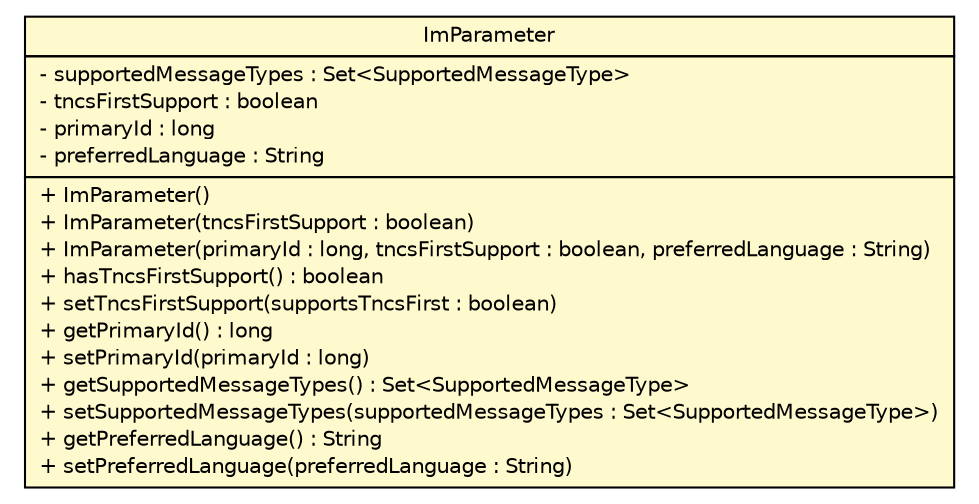 #!/usr/local/bin/dot
#
# Class diagram 
# Generated by UMLGraph version R5_6 (http://www.umlgraph.org/)
#

digraph G {
	edge [fontname="Helvetica",fontsize=10,labelfontname="Helvetica",labelfontsize=10];
	node [fontname="Helvetica",fontsize=10,shape=plaintext];
	nodesep=0.25;
	ranksep=0.5;
	// de.hsbremen.tc.tnc.im.adapter.ImParameter
	c3753 [label=<<table title="de.hsbremen.tc.tnc.im.adapter.ImParameter" border="0" cellborder="1" cellspacing="0" cellpadding="2" port="p" bgcolor="lemonChiffon" href="./ImParameter.html">
		<tr><td><table border="0" cellspacing="0" cellpadding="1">
<tr><td align="center" balign="center"> ImParameter </td></tr>
		</table></td></tr>
		<tr><td><table border="0" cellspacing="0" cellpadding="1">
<tr><td align="left" balign="left"> - supportedMessageTypes : Set&lt;SupportedMessageType&gt; </td></tr>
<tr><td align="left" balign="left"> - tncsFirstSupport : boolean </td></tr>
<tr><td align="left" balign="left"> - primaryId : long </td></tr>
<tr><td align="left" balign="left"> - preferredLanguage : String </td></tr>
		</table></td></tr>
		<tr><td><table border="0" cellspacing="0" cellpadding="1">
<tr><td align="left" balign="left"> + ImParameter() </td></tr>
<tr><td align="left" balign="left"> + ImParameter(tncsFirstSupport : boolean) </td></tr>
<tr><td align="left" balign="left"> + ImParameter(primaryId : long, tncsFirstSupport : boolean, preferredLanguage : String) </td></tr>
<tr><td align="left" balign="left"> + hasTncsFirstSupport() : boolean </td></tr>
<tr><td align="left" balign="left"> + setTncsFirstSupport(supportsTncsFirst : boolean) </td></tr>
<tr><td align="left" balign="left"> + getPrimaryId() : long </td></tr>
<tr><td align="left" balign="left"> + setPrimaryId(primaryId : long) </td></tr>
<tr><td align="left" balign="left"> + getSupportedMessageTypes() : Set&lt;SupportedMessageType&gt; </td></tr>
<tr><td align="left" balign="left"> + setSupportedMessageTypes(supportedMessageTypes : Set&lt;SupportedMessageType&gt;) </td></tr>
<tr><td align="left" balign="left"> + getPreferredLanguage() : String </td></tr>
<tr><td align="left" balign="left"> + setPreferredLanguage(preferredLanguage : String) </td></tr>
		</table></td></tr>
		</table>>, URL="./ImParameter.html", fontname="Helvetica", fontcolor="black", fontsize=10.0];
}

